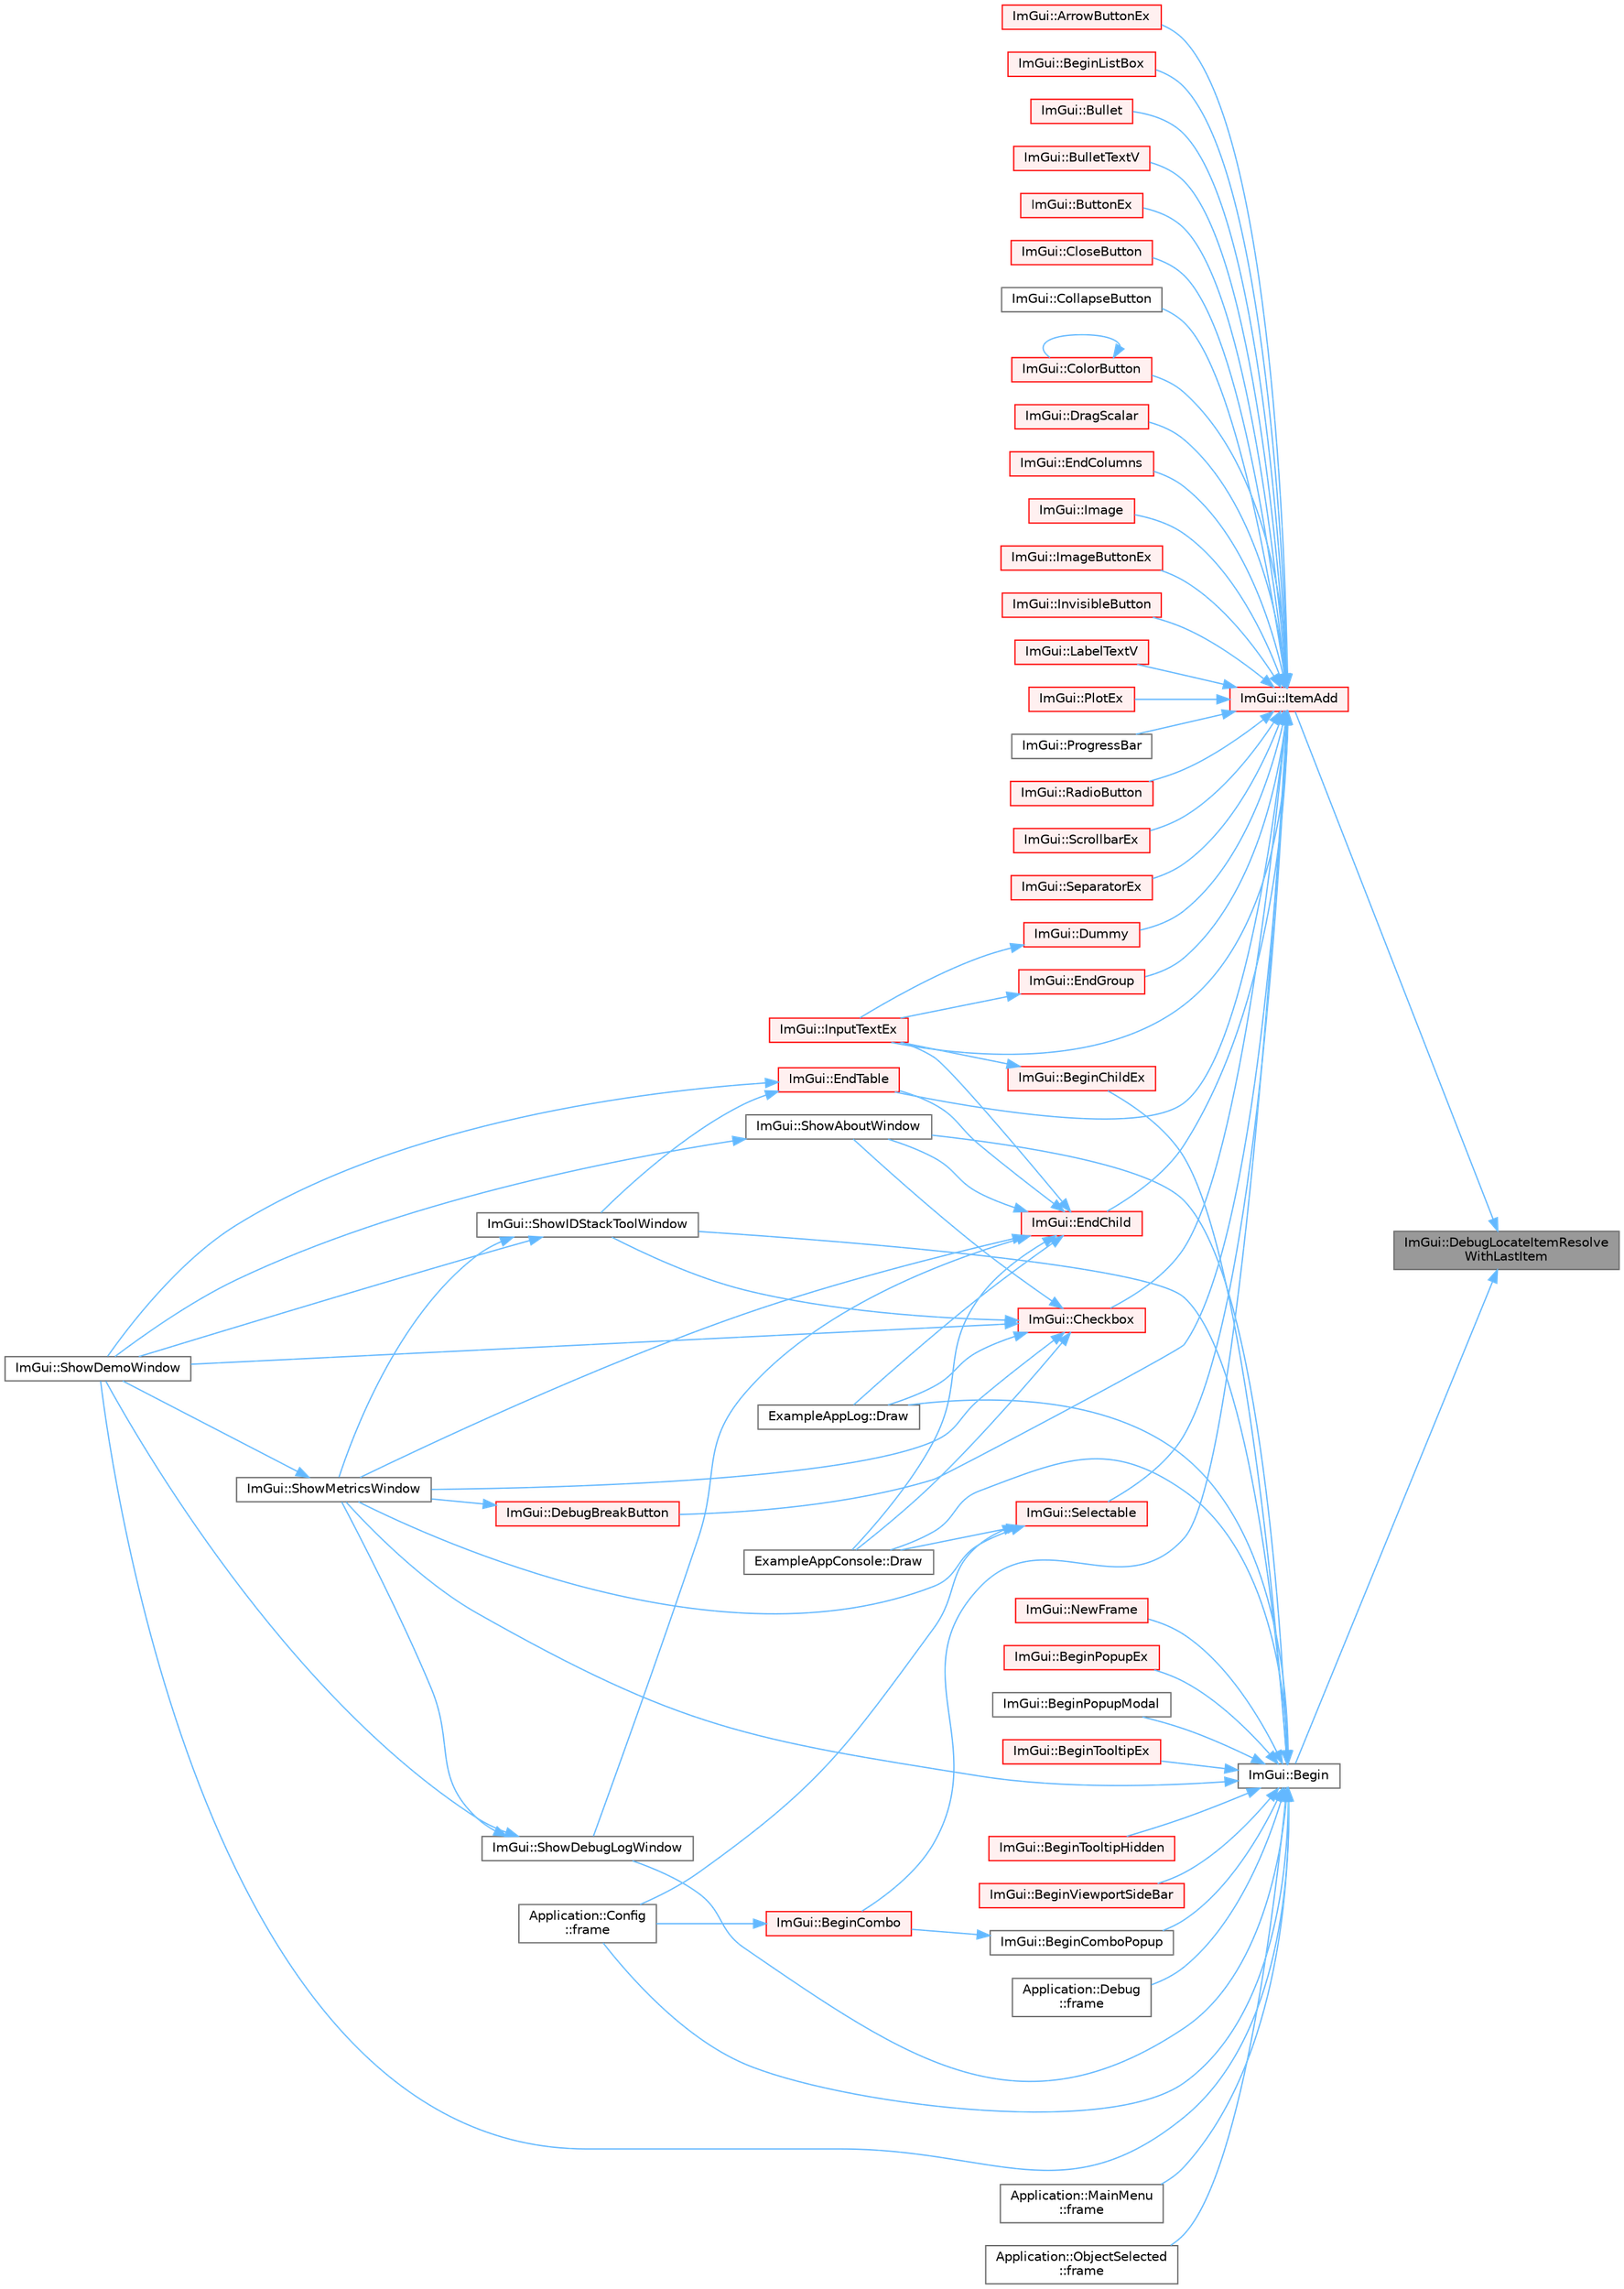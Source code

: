 digraph "ImGui::DebugLocateItemResolveWithLastItem"
{
 // LATEX_PDF_SIZE
  bgcolor="transparent";
  edge [fontname=Helvetica,fontsize=10,labelfontname=Helvetica,labelfontsize=10];
  node [fontname=Helvetica,fontsize=10,shape=box,height=0.2,width=0.4];
  rankdir="RL";
  Node1 [id="Node000001",label="ImGui::DebugLocateItemResolve\lWithLastItem",height=0.2,width=0.4,color="gray40", fillcolor="grey60", style="filled", fontcolor="black",tooltip=" "];
  Node1 -> Node2 [id="edge1_Node000001_Node000002",dir="back",color="steelblue1",style="solid",tooltip=" "];
  Node2 [id="Node000002",label="ImGui::Begin",height=0.2,width=0.4,color="grey40", fillcolor="white", style="filled",URL="$namespace_im_gui.html#a581e58db0bc930bafa4a5d23093a2b99",tooltip=" "];
  Node2 -> Node3 [id="edge2_Node000002_Node000003",dir="back",color="steelblue1",style="solid",tooltip=" "];
  Node3 [id="Node000003",label="ImGui::BeginChildEx",height=0.2,width=0.4,color="red", fillcolor="#FFF0F0", style="filled",URL="$namespace_im_gui.html#ac36ecce0443f0b45a48484d85f653ae2",tooltip=" "];
  Node3 -> Node20 [id="edge3_Node000003_Node000020",dir="back",color="steelblue1",style="solid",tooltip=" "];
  Node20 [id="Node000020",label="ImGui::InputTextEx",height=0.2,width=0.4,color="red", fillcolor="#FFF0F0", style="filled",URL="$namespace_im_gui.html#af89af17ecc11653f25fea1e50e195de6",tooltip=" "];
  Node2 -> Node75 [id="edge4_Node000002_Node000075",dir="back",color="steelblue1",style="solid",tooltip=" "];
  Node75 [id="Node000075",label="ImGui::BeginComboPopup",height=0.2,width=0.4,color="grey40", fillcolor="white", style="filled",URL="$namespace_im_gui.html#a6ecb51142fcb72cd19ff002c3a7d8e25",tooltip=" "];
  Node75 -> Node76 [id="edge5_Node000075_Node000076",dir="back",color="steelblue1",style="solid",tooltip=" "];
  Node76 [id="Node000076",label="ImGui::BeginCombo",height=0.2,width=0.4,color="red", fillcolor="#FFF0F0", style="filled",URL="$namespace_im_gui.html#aa895095bdc7a2907375c555e245575ea",tooltip=" "];
  Node76 -> Node29 [id="edge6_Node000076_Node000029",dir="back",color="steelblue1",style="solid",tooltip=" "];
  Node29 [id="Node000029",label="Application::Config\l::frame",height=0.2,width=0.4,color="grey40", fillcolor="white", style="filled",URL="$class_application_1_1_config.html#a291cc3a874949e121dcf83a3f90681bc",tooltip=" "];
  Node2 -> Node79 [id="edge7_Node000002_Node000079",dir="back",color="steelblue1",style="solid",tooltip=" "];
  Node79 [id="Node000079",label="ImGui::BeginPopupEx",height=0.2,width=0.4,color="red", fillcolor="#FFF0F0", style="filled",URL="$namespace_im_gui.html#a89da3a22300e8293257b6cfdf1b83b7a",tooltip=" "];
  Node2 -> Node99 [id="edge8_Node000002_Node000099",dir="back",color="steelblue1",style="solid",tooltip=" "];
  Node99 [id="Node000099",label="ImGui::BeginPopupModal",height=0.2,width=0.4,color="grey40", fillcolor="white", style="filled",URL="$namespace_im_gui.html#a6d840f615c198c2342968f733fda11b3",tooltip=" "];
  Node2 -> Node100 [id="edge9_Node000002_Node000100",dir="back",color="steelblue1",style="solid",tooltip=" "];
  Node100 [id="Node000100",label="ImGui::BeginTooltipEx",height=0.2,width=0.4,color="red", fillcolor="#FFF0F0", style="filled",URL="$namespace_im_gui.html#a18b17a0b20c3f2a16068b84210cfded4",tooltip=" "];
  Node2 -> Node129 [id="edge10_Node000002_Node000129",dir="back",color="steelblue1",style="solid",tooltip=" "];
  Node129 [id="Node000129",label="ImGui::BeginTooltipHidden",height=0.2,width=0.4,color="red", fillcolor="#FFF0F0", style="filled",URL="$namespace_im_gui.html#a2c44a13b5e210dbfc7de98024c25db8e",tooltip=" "];
  Node2 -> Node130 [id="edge11_Node000002_Node000130",dir="back",color="steelblue1",style="solid",tooltip=" "];
  Node130 [id="Node000130",label="ImGui::BeginViewportSideBar",height=0.2,width=0.4,color="red", fillcolor="#FFF0F0", style="filled",URL="$namespace_im_gui.html#a4216382dd5ad6c17e183f9f894db2e15",tooltip=" "];
  Node2 -> Node10 [id="edge12_Node000002_Node000010",dir="back",color="steelblue1",style="solid",tooltip=" "];
  Node10 [id="Node000010",label="ExampleAppConsole::Draw",height=0.2,width=0.4,color="grey40", fillcolor="white", style="filled",URL="$struct_example_app_console.html#a0518a09c7e8648dd52c7c06df19ac17a",tooltip=" "];
  Node2 -> Node11 [id="edge13_Node000002_Node000011",dir="back",color="steelblue1",style="solid",tooltip=" "];
  Node11 [id="Node000011",label="ExampleAppLog::Draw",height=0.2,width=0.4,color="grey40", fillcolor="white", style="filled",URL="$struct_example_app_log.html#a5ad3a4bdb89171b84aeaff96948a1f77",tooltip=" "];
  Node2 -> Node29 [id="edge14_Node000002_Node000029",dir="back",color="steelblue1",style="solid",tooltip=" "];
  Node2 -> Node132 [id="edge15_Node000002_Node000132",dir="back",color="steelblue1",style="solid",tooltip=" "];
  Node132 [id="Node000132",label="Application::Debug\l::frame",height=0.2,width=0.4,color="grey40", fillcolor="white", style="filled",URL="$class_application_1_1_debug.html#a26339829cae3b768474358c34eb8ab23",tooltip=" "];
  Node2 -> Node133 [id="edge16_Node000002_Node000133",dir="back",color="steelblue1",style="solid",tooltip=" "];
  Node133 [id="Node000133",label="Application::MainMenu\l::frame",height=0.2,width=0.4,color="grey40", fillcolor="white", style="filled",URL="$class_application_1_1_main_menu.html#a868fe54ddb269b9ab03f0d7d068dd698",tooltip=" "];
  Node2 -> Node32 [id="edge17_Node000002_Node000032",dir="back",color="steelblue1",style="solid",tooltip=" "];
  Node32 [id="Node000032",label="Application::ObjectSelected\l::frame",height=0.2,width=0.4,color="grey40", fillcolor="white", style="filled",URL="$class_application_1_1_object_selected.html#a30dd507edcc6c76dd65cc0cf9dda010a",tooltip=" "];
  Node2 -> Node134 [id="edge18_Node000002_Node000134",dir="back",color="steelblue1",style="solid",tooltip=" "];
  Node134 [id="Node000134",label="ImGui::NewFrame",height=0.2,width=0.4,color="red", fillcolor="#FFF0F0", style="filled",URL="$namespace_im_gui.html#ab3f1fc018f903b7ad79fd10663375774",tooltip=" "];
  Node2 -> Node12 [id="edge19_Node000002_Node000012",dir="back",color="steelblue1",style="solid",tooltip=" "];
  Node12 [id="Node000012",label="ImGui::ShowAboutWindow",height=0.2,width=0.4,color="grey40", fillcolor="white", style="filled",URL="$namespace_im_gui.html#ac297462e33309d0540fa459bccdc9304",tooltip=" "];
  Node12 -> Node9 [id="edge20_Node000012_Node000009",dir="back",color="steelblue1",style="solid",tooltip=" "];
  Node9 [id="Node000009",label="ImGui::ShowDemoWindow",height=0.2,width=0.4,color="grey40", fillcolor="white", style="filled",URL="$namespace_im_gui.html#af95643a0ce4893b9e57c12991922fb18",tooltip=" "];
  Node2 -> Node13 [id="edge21_Node000002_Node000013",dir="back",color="steelblue1",style="solid",tooltip=" "];
  Node13 [id="Node000013",label="ImGui::ShowDebugLogWindow",height=0.2,width=0.4,color="grey40", fillcolor="white", style="filled",URL="$namespace_im_gui.html#af1b39e70cac2e1b9e62dd3c9d154cbd6",tooltip=" "];
  Node13 -> Node9 [id="edge22_Node000013_Node000009",dir="back",color="steelblue1",style="solid",tooltip=" "];
  Node13 -> Node8 [id="edge23_Node000013_Node000008",dir="back",color="steelblue1",style="solid",tooltip=" "];
  Node8 [id="Node000008",label="ImGui::ShowMetricsWindow",height=0.2,width=0.4,color="grey40", fillcolor="white", style="filled",URL="$namespace_im_gui.html#afe7a28c6eb52fff3cc27d5a698fea4ff",tooltip=" "];
  Node8 -> Node9 [id="edge24_Node000008_Node000009",dir="back",color="steelblue1",style="solid",tooltip=" "];
  Node2 -> Node9 [id="edge25_Node000002_Node000009",dir="back",color="steelblue1",style="solid",tooltip=" "];
  Node2 -> Node19 [id="edge26_Node000002_Node000019",dir="back",color="steelblue1",style="solid",tooltip=" "];
  Node19 [id="Node000019",label="ImGui::ShowIDStackToolWindow",height=0.2,width=0.4,color="grey40", fillcolor="white", style="filled",URL="$namespace_im_gui.html#ab4a87bf4a874a8e5872b60b4a9b1d99e",tooltip=" "];
  Node19 -> Node9 [id="edge27_Node000019_Node000009",dir="back",color="steelblue1",style="solid",tooltip=" "];
  Node19 -> Node8 [id="edge28_Node000019_Node000008",dir="back",color="steelblue1",style="solid",tooltip=" "];
  Node2 -> Node8 [id="edge29_Node000002_Node000008",dir="back",color="steelblue1",style="solid",tooltip=" "];
  Node1 -> Node135 [id="edge30_Node000001_Node000135",dir="back",color="steelblue1",style="solid",tooltip=" "];
  Node135 [id="Node000135",label="ImGui::ItemAdd",height=0.2,width=0.4,color="red", fillcolor="#FFF0F0", style="filled",URL="$namespace_im_gui.html#a5de8ecd4c80efdca1af7329a2a48121c",tooltip=" "];
  Node135 -> Node136 [id="edge31_Node000135_Node000136",dir="back",color="steelblue1",style="solid",tooltip=" "];
  Node136 [id="Node000136",label="ImGui::ArrowButtonEx",height=0.2,width=0.4,color="red", fillcolor="#FFF0F0", style="filled",URL="$namespace_im_gui.html#ab05ee8e53f29fbb84942a494f2ac3292",tooltip=" "];
  Node135 -> Node76 [id="edge32_Node000135_Node000076",dir="back",color="steelblue1",style="solid",tooltip=" "];
  Node135 -> Node5 [id="edge33_Node000135_Node000005",dir="back",color="steelblue1",style="solid",tooltip=" "];
  Node5 [id="Node000005",label="ImGui::BeginListBox",height=0.2,width=0.4,color="red", fillcolor="#FFF0F0", style="filled",URL="$namespace_im_gui.html#a2f37c541760a39c189ebdd86c15b60d9",tooltip=" "];
  Node135 -> Node138 [id="edge34_Node000135_Node000138",dir="back",color="steelblue1",style="solid",tooltip=" "];
  Node138 [id="Node000138",label="ImGui::Bullet",height=0.2,width=0.4,color="red", fillcolor="#FFF0F0", style="filled",URL="$namespace_im_gui.html#ae2d22212681556d2c2398dfd152f3121",tooltip=" "];
  Node135 -> Node139 [id="edge35_Node000135_Node000139",dir="back",color="steelblue1",style="solid",tooltip=" "];
  Node139 [id="Node000139",label="ImGui::BulletTextV",height=0.2,width=0.4,color="red", fillcolor="#FFF0F0", style="filled",URL="$namespace_im_gui.html#af8f4b5e96c745e205974857f9a584583",tooltip=" "];
  Node135 -> Node147 [id="edge36_Node000135_Node000147",dir="back",color="steelblue1",style="solid",tooltip=" "];
  Node147 [id="Node000147",label="ImGui::ButtonEx",height=0.2,width=0.4,color="red", fillcolor="#FFF0F0", style="filled",URL="$namespace_im_gui.html#ae479220c66b039874c6e4c9e9b22849f",tooltip=" "];
  Node135 -> Node151 [id="edge37_Node000135_Node000151",dir="back",color="steelblue1",style="solid",tooltip=" "];
  Node151 [id="Node000151",label="ImGui::Checkbox",height=0.2,width=0.4,color="red", fillcolor="#FFF0F0", style="filled",URL="$namespace_im_gui.html#a57d73c1d0ef807fef734d91024092027",tooltip=" "];
  Node151 -> Node10 [id="edge38_Node000151_Node000010",dir="back",color="steelblue1",style="solid",tooltip=" "];
  Node151 -> Node11 [id="edge39_Node000151_Node000011",dir="back",color="steelblue1",style="solid",tooltip=" "];
  Node151 -> Node12 [id="edge40_Node000151_Node000012",dir="back",color="steelblue1",style="solid",tooltip=" "];
  Node151 -> Node9 [id="edge41_Node000151_Node000009",dir="back",color="steelblue1",style="solid",tooltip=" "];
  Node151 -> Node19 [id="edge42_Node000151_Node000019",dir="back",color="steelblue1",style="solid",tooltip=" "];
  Node151 -> Node8 [id="edge43_Node000151_Node000008",dir="back",color="steelblue1",style="solid",tooltip=" "];
  Node135 -> Node152 [id="edge44_Node000135_Node000152",dir="back",color="steelblue1",style="solid",tooltip=" "];
  Node152 [id="Node000152",label="ImGui::CloseButton",height=0.2,width=0.4,color="red", fillcolor="#FFF0F0", style="filled",URL="$namespace_im_gui.html#a4f6da873474094ce131edd2dcda98551",tooltip=" "];
  Node135 -> Node155 [id="edge45_Node000135_Node000155",dir="back",color="steelblue1",style="solid",tooltip=" "];
  Node155 [id="Node000155",label="ImGui::CollapseButton",height=0.2,width=0.4,color="grey40", fillcolor="white", style="filled",URL="$namespace_im_gui.html#acd027458d7a062d3d3073339454624e3",tooltip=" "];
  Node135 -> Node111 [id="edge46_Node000135_Node000111",dir="back",color="steelblue1",style="solid",tooltip=" "];
  Node111 [id="Node000111",label="ImGui::ColorButton",height=0.2,width=0.4,color="red", fillcolor="#FFF0F0", style="filled",URL="$namespace_im_gui.html#ae2d7c8f37726810753d71d480f0af7f0",tooltip=" "];
  Node111 -> Node111 [id="edge47_Node000111_Node000111",dir="back",color="steelblue1",style="solid",tooltip=" "];
  Node135 -> Node103 [id="edge48_Node000135_Node000103",dir="back",color="steelblue1",style="solid",tooltip=" "];
  Node103 [id="Node000103",label="ImGui::DebugBreakButton",height=0.2,width=0.4,color="red", fillcolor="#FFF0F0", style="filled",URL="$namespace_im_gui.html#ac2e737b701b4d252a54006a4c4214928",tooltip=" "];
  Node103 -> Node8 [id="edge49_Node000103_Node000008",dir="back",color="steelblue1",style="solid",tooltip=" "];
  Node135 -> Node49 [id="edge50_Node000135_Node000049",dir="back",color="steelblue1",style="solid",tooltip=" "];
  Node49 [id="Node000049",label="ImGui::DragScalar",height=0.2,width=0.4,color="red", fillcolor="#FFF0F0", style="filled",URL="$namespace_im_gui.html#a17d8926e8f44a6d00575b12081c51fe0",tooltip=" "];
  Node135 -> Node156 [id="edge51_Node000135_Node000156",dir="back",color="steelblue1",style="solid",tooltip=" "];
  Node156 [id="Node000156",label="ImGui::Dummy",height=0.2,width=0.4,color="red", fillcolor="#FFF0F0", style="filled",URL="$namespace_im_gui.html#a8b0fb07113251301ff897b8578a53f34",tooltip=" "];
  Node156 -> Node20 [id="edge52_Node000156_Node000020",dir="back",color="steelblue1",style="solid",tooltip=" "];
  Node135 -> Node158 [id="edge53_Node000135_Node000158",dir="back",color="steelblue1",style="solid",tooltip=" "];
  Node158 [id="Node000158",label="ImGui::EndChild",height=0.2,width=0.4,color="red", fillcolor="#FFF0F0", style="filled",URL="$namespace_im_gui.html#af8de559a88c1442d6df8c1b04c86e997",tooltip=" "];
  Node158 -> Node10 [id="edge54_Node000158_Node000010",dir="back",color="steelblue1",style="solid",tooltip=" "];
  Node158 -> Node11 [id="edge55_Node000158_Node000011",dir="back",color="steelblue1",style="solid",tooltip=" "];
  Node158 -> Node90 [id="edge56_Node000158_Node000090",dir="back",color="steelblue1",style="solid",tooltip=" "];
  Node90 [id="Node000090",label="ImGui::EndTable",height=0.2,width=0.4,color="red", fillcolor="#FFF0F0", style="filled",URL="$namespace_im_gui.html#a9c70aaa6464c2e51e6f3342da133ada1",tooltip=" "];
  Node90 -> Node9 [id="edge57_Node000090_Node000009",dir="back",color="steelblue1",style="solid",tooltip=" "];
  Node90 -> Node19 [id="edge58_Node000090_Node000019",dir="back",color="steelblue1",style="solid",tooltip=" "];
  Node158 -> Node20 [id="edge59_Node000158_Node000020",dir="back",color="steelblue1",style="solid",tooltip=" "];
  Node158 -> Node12 [id="edge60_Node000158_Node000012",dir="back",color="steelblue1",style="solid",tooltip=" "];
  Node158 -> Node13 [id="edge61_Node000158_Node000013",dir="back",color="steelblue1",style="solid",tooltip=" "];
  Node158 -> Node8 [id="edge62_Node000158_Node000008",dir="back",color="steelblue1",style="solid",tooltip=" "];
  Node135 -> Node160 [id="edge63_Node000135_Node000160",dir="back",color="steelblue1",style="solid",tooltip=" "];
  Node160 [id="Node000160",label="ImGui::EndColumns",height=0.2,width=0.4,color="red", fillcolor="#FFF0F0", style="filled",URL="$namespace_im_gui.html#af93bed3bce5475fe4d525d744f16aa20",tooltip=" "];
  Node135 -> Node174 [id="edge64_Node000135_Node000174",dir="back",color="steelblue1",style="solid",tooltip=" "];
  Node174 [id="Node000174",label="ImGui::EndGroup",height=0.2,width=0.4,color="red", fillcolor="#FFF0F0", style="filled",URL="$namespace_im_gui.html#a05fc97fc64f28a55486087f503d9a622",tooltip=" "];
  Node174 -> Node20 [id="edge65_Node000174_Node000020",dir="back",color="steelblue1",style="solid",tooltip=" "];
  Node135 -> Node90 [id="edge66_Node000135_Node000090",dir="back",color="steelblue1",style="solid",tooltip=" "];
  Node135 -> Node176 [id="edge67_Node000135_Node000176",dir="back",color="steelblue1",style="solid",tooltip=" "];
  Node176 [id="Node000176",label="ImGui::Image",height=0.2,width=0.4,color="red", fillcolor="#FFF0F0", style="filled",URL="$namespace_im_gui.html#a95b5d733371c3b74caf89dbae8d51419",tooltip=" "];
  Node135 -> Node177 [id="edge68_Node000135_Node000177",dir="back",color="steelblue1",style="solid",tooltip=" "];
  Node177 [id="Node000177",label="ImGui::ImageButtonEx",height=0.2,width=0.4,color="red", fillcolor="#FFF0F0", style="filled",URL="$namespace_im_gui.html#aa696e652d6c161dadfd12c4392d6b8ed",tooltip=" "];
  Node135 -> Node20 [id="edge69_Node000135_Node000020",dir="back",color="steelblue1",style="solid",tooltip=" "];
  Node135 -> Node180 [id="edge70_Node000135_Node000180",dir="back",color="steelblue1",style="solid",tooltip=" "];
  Node180 [id="Node000180",label="ImGui::InvisibleButton",height=0.2,width=0.4,color="red", fillcolor="#FFF0F0", style="filled",URL="$namespace_im_gui.html#a1f61951b9d3a38083bd77b1dbe3ea895",tooltip=" "];
  Node135 -> Node181 [id="edge71_Node000135_Node000181",dir="back",color="steelblue1",style="solid",tooltip=" "];
  Node181 [id="Node000181",label="ImGui::LabelTextV",height=0.2,width=0.4,color="red", fillcolor="#FFF0F0", style="filled",URL="$namespace_im_gui.html#a55e5a7edb676a8f5cd7f65443138a8a0",tooltip=" "];
  Node135 -> Node124 [id="edge72_Node000135_Node000124",dir="back",color="steelblue1",style="solid",tooltip=" "];
  Node124 [id="Node000124",label="ImGui::PlotEx",height=0.2,width=0.4,color="red", fillcolor="#FFF0F0", style="filled",URL="$namespace_im_gui.html#afb3147b9a00e396e0b11a1bfe24b8f42",tooltip=" "];
  Node135 -> Node183 [id="edge73_Node000135_Node000183",dir="back",color="steelblue1",style="solid",tooltip=" "];
  Node183 [id="Node000183",label="ImGui::ProgressBar",height=0.2,width=0.4,color="grey40", fillcolor="white", style="filled",URL="$namespace_im_gui.html#a412b0416ad68c0ac46e5d66805d911ff",tooltip=" "];
  Node135 -> Node184 [id="edge74_Node000135_Node000184",dir="back",color="steelblue1",style="solid",tooltip=" "];
  Node184 [id="Node000184",label="ImGui::RadioButton",height=0.2,width=0.4,color="red", fillcolor="#FFF0F0", style="filled",URL="$namespace_im_gui.html#a6b146763845cbad5a4144772279631bc",tooltip=" "];
  Node135 -> Node186 [id="edge75_Node000135_Node000186",dir="back",color="steelblue1",style="solid",tooltip=" "];
  Node186 [id="Node000186",label="ImGui::ScrollbarEx",height=0.2,width=0.4,color="red", fillcolor="#FFF0F0", style="filled",URL="$namespace_im_gui.html#a35eab777db4f6cb0d5242fd6968dab73",tooltip=" "];
  Node135 -> Node188 [id="edge76_Node000135_Node000188",dir="back",color="steelblue1",style="solid",tooltip=" "];
  Node188 [id="Node000188",label="ImGui::Selectable",height=0.2,width=0.4,color="red", fillcolor="#FFF0F0", style="filled",URL="$namespace_im_gui.html#af98575238bda183a523df19fb447af60",tooltip=" "];
  Node188 -> Node10 [id="edge77_Node000188_Node000010",dir="back",color="steelblue1",style="solid",tooltip=" "];
  Node188 -> Node29 [id="edge78_Node000188_Node000029",dir="back",color="steelblue1",style="solid",tooltip=" "];
  Node188 -> Node8 [id="edge79_Node000188_Node000008",dir="back",color="steelblue1",style="solid",tooltip=" "];
  Node135 -> Node194 [id="edge80_Node000135_Node000194",dir="back",color="steelblue1",style="solid",tooltip=" "];
  Node194 [id="Node000194",label="ImGui::SeparatorEx",height=0.2,width=0.4,color="red", fillcolor="#FFF0F0", style="filled",URL="$namespace_im_gui.html#acd77978447d71b3113ad084dfde1fe18",tooltip=" "];
}
